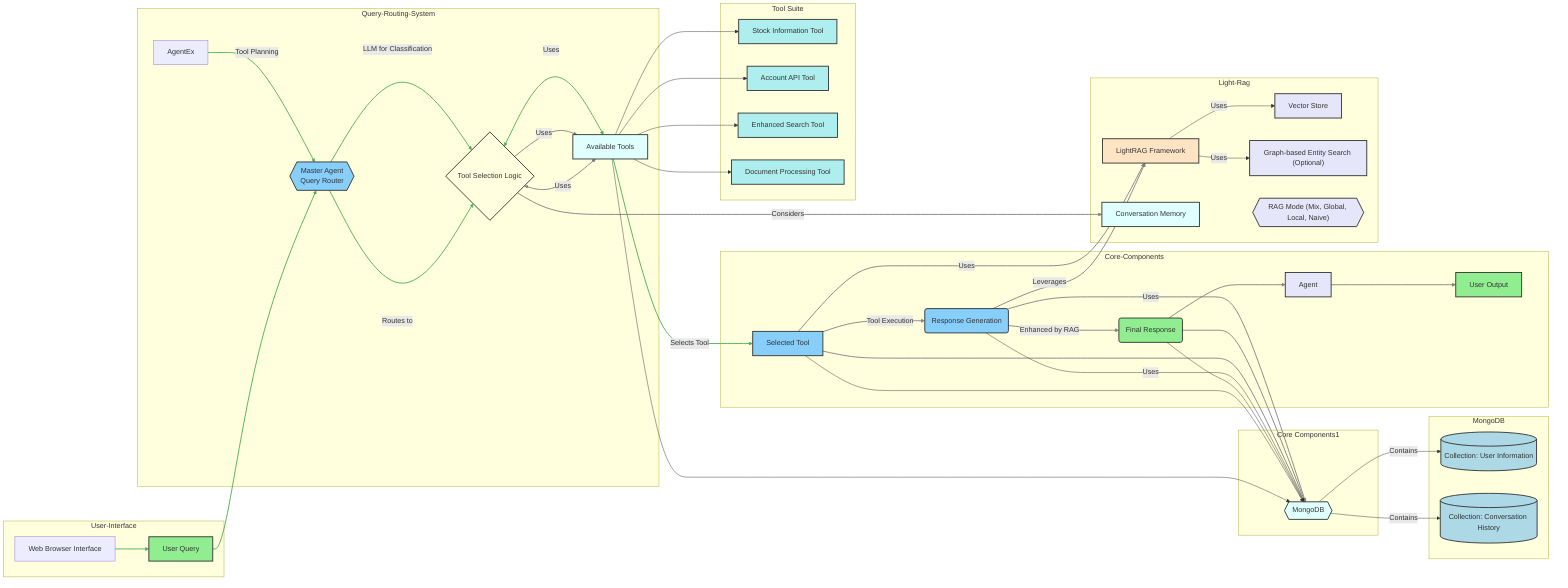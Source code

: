 graph LR
    subgraph User-Interface
        UI[Web Browser Interface] --> A["User Prompt/Query"];
    end
    subgraph Query-Routing-System
        AgentEx -- Tool Planning --> B(Query Routing System);
        B -- LLM for Classification --> C{Tool Selection};
         C <-- Uses --> I[Available Tools]
    end
    subgraph Core-Components
        A[User Query] --> B{{Master Agent<br>Query Router }}
        B -- Routes to --> C{Tool Selection Logic}
        I -- Selects Tool --> D[Selected Tool]
        C -- Uses --> I

        D -- Tool Execution --> E(Response Generation)
        E -- Enhanced by RAG --> F(Final Response)
        F --> M[Agent]
        M --> G[User Output]
    end
    subgraph Core Components1
       
        E -- Uses --> O[Response Refinement Tool]
        F --> O
        D --> O{{MongoDB}}
    end

    subgraph Light-Rag
        D -- Uses --> J
        C -- Considers --> H[Conversation Memory]
        C <-- Uses --> I[Available Tools]
        E -- Leverages --> J[LightRAG Framework]
        J -- Uses --> K[Vector Store]
        J -- Uses --> L["Graph-based Entity Search (Optional)"]
        N{{"RAG Mode (Mix, Global, Local, Naive)"}}
        E -- Uses --> O[Response Refinement Tool]
        F --> O
        D --> O{{MongoDB}}
    end

    subgraph Tool Suite
        I --> P[Stock Information Tool]
        I --> Q[Account API Tool]
        I --> R[Enhanced Search Tool]
        I --> S[Document Processing Tool]
        I --> O
    end
    
    subgraph MongoDB
        O -- Contains --> O1[(Collection: User Information)]
        O -- Contains --> O2[(Collection: Conversation History)]
    end
    
    %% Styling
    style A fill:#90EE90,stroke:#333,stroke-width:2px
    style B fill:#87CEFA,stroke:#333,stroke-width:2px
    style C fill:#FFFFE0,stroke:#333,stroke-width:2px
    style D fill:#87CEFA,stroke:#333,stroke-width:2px
    style E fill:#87CEFA,stroke:#333,stroke-width:2px
    style F fill:#90EE90,stroke:#333,stroke-width:2px
    style G fill:#90EE90,stroke:#333,stroke-width:2px
    style H fill:#E0FFFF,stroke:#333,stroke-width:2px
    style I fill:#E0FFFF,stroke:#333,stroke-width:2px
    style J fill:#FFE4C4,stroke:#333,stroke-width:2px
    style K fill:#E6E6FA,stroke:#333,stroke-width:2px
    style L fill:#E6E6FA,stroke:#333,stroke-width:2px
    style M fill:#E6E6FA,stroke:#333,stroke-width:2px
    style N fill:#E6E6FA,stroke:#333,stroke-width:2px
    style O fill:#E0FFFF,stroke:#333,stroke-width:2px
    style O1 fill:#ADD8E6,stroke:#333,stroke-width:2px
    style O2 fill:#ADD8E6,stroke:#333,stroke-width:2px
    style P fill:#AFEEEE,stroke:#333,stroke-width:2px
    style Q fill:#AFEEEE,stroke:#333,stroke-width:2px
    style R fill:#AFEEEE,stroke:#333,stroke-width:2px
    style S fill:#AFEEEE,stroke:#333,stroke-width:2px
    %% Flow line styling
    linkStyle 0 stroke:#4CAF50,stroke-width:2px,curve:smooth
    linkStyle 1 stroke:#4CAF50,stroke-width:2px,curve:smooth
    linkStyle 2 stroke:#4CAF50,stroke-width:2px,curve:smooth
    linkStyle 3 stroke:#4CAF50,stroke-width:2px,curve:smooth
    linkStyle 4 stroke:#4CAF50,stroke-width:2px,curve:smooth
    linkStyle 5 stroke:#4CAF50,stroke-width:2px,curve:smooth
    linkStyle 6 stroke:#4CAF50,stroke-width:2px,curve:smooth
    linkStyle 7 stroke:#808080,stroke-width:2px,curve:smooth
    linkStyle 8 stroke:#808080,stroke-width:2px,curve:smooth
    linkStyle 9 stroke:#808080,stroke-width:2px,curve:smooth
    linkStyle 10 stroke:#808080,stroke-width:2px,curve:smooth
    linkStyle 11 stroke:#808080,stroke-width:2px,curve:smooth
    linkStyle 12 stroke:#808080,stroke-width:2px,curve:smooth
    linkStyle 13 stroke:#808080,stroke-width:2px,curve:smooth
    linkStyle 14 stroke:#808080,stroke-width:2px,curve:smooth
    linkStyle 15 stroke:#808080,stroke-width:2px,curve:smooth
    linkStyle 16 stroke:#808080,stroke-width:2px,curve:smooth
    linkStyle 17 stroke:#808080,stroke-width:2px,curve:smooth
    linkStyle 18 stroke:#808080,stroke-width:2px,curve:smooth